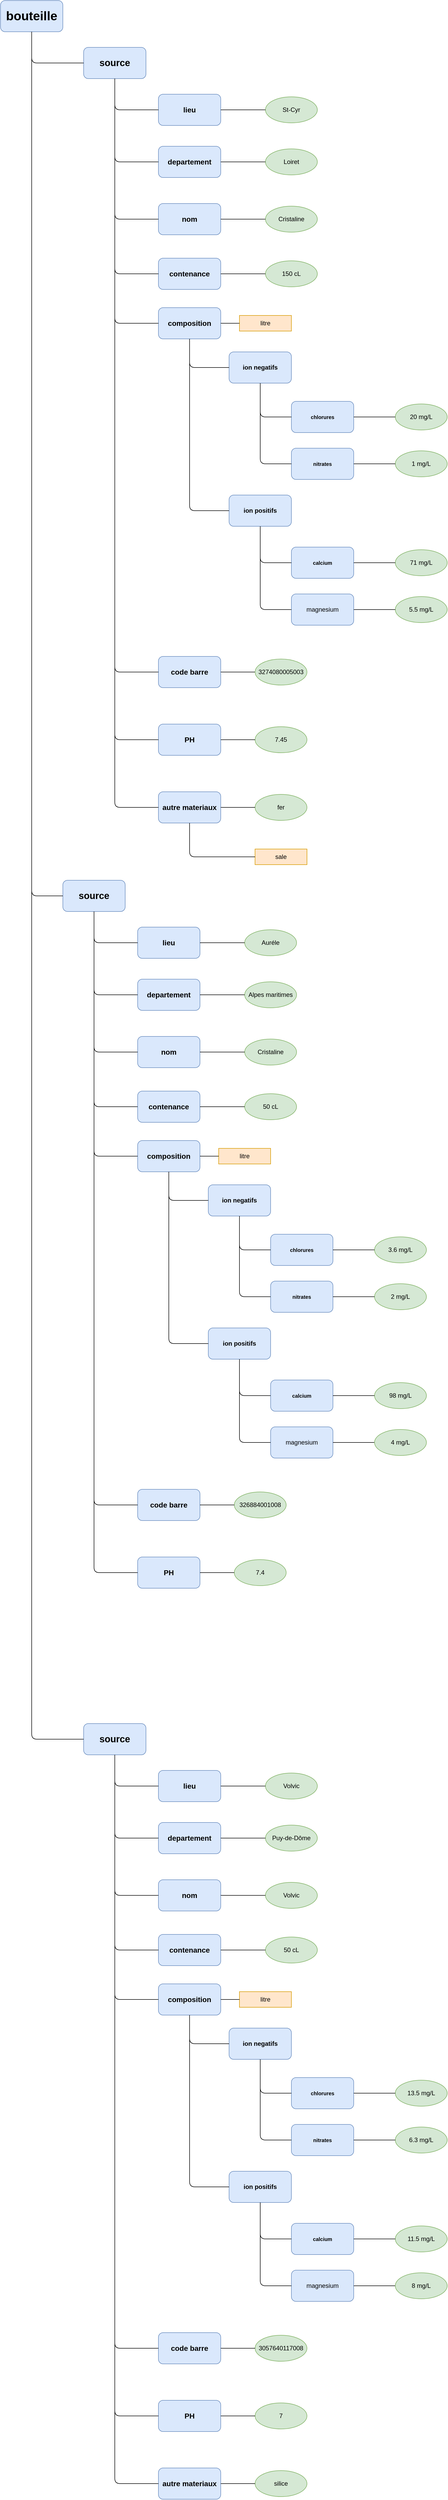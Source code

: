 <mxfile version="12.7.8" type="device"><diagram id="5AI7VjHH3IazZM_1Ytee" name="Page-1"><mxGraphModel dx="1422" dy="834" grid="1" gridSize="10" guides="1" tooltips="1" connect="1" arrows="1" fold="1" page="1" pageScale="1" pageWidth="827" pageHeight="1169" math="0" shadow="0"><root><mxCell id="0"/><mxCell id="1" parent="0"/><mxCell id="gaZcLml0NEs_U0tHs0-4-31" value="&lt;h1&gt;bouteille&lt;/h1&gt;" style="rounded=1;whiteSpace=wrap;html=1;fillColor=#dae8fc;strokeColor=#6c8ebf;" vertex="1" parent="1"><mxGeometry x="110" y="60" width="120" height="60" as="geometry"/></mxCell><mxCell id="gaZcLml0NEs_U0tHs0-4-33" value="&lt;h2&gt;source&lt;/h2&gt;" style="rounded=1;whiteSpace=wrap;html=1;fillColor=#dae8fc;strokeColor=#6c8ebf;" vertex="1" parent="1"><mxGeometry x="270" y="150" width="120" height="60" as="geometry"/></mxCell><mxCell id="gaZcLml0NEs_U0tHs0-4-38" value="&lt;h3&gt;composition&lt;/h3&gt;" style="rounded=1;whiteSpace=wrap;html=1;fillColor=#dae8fc;strokeColor=#6c8ebf;" vertex="1" parent="1"><mxGeometry x="414" y="650" width="120" height="60" as="geometry"/></mxCell><mxCell id="gaZcLml0NEs_U0tHs0-4-40" value="&lt;h4&gt;ion negatifs&lt;/h4&gt;" style="rounded=1;whiteSpace=wrap;html=1;fillColor=#dae8fc;strokeColor=#6c8ebf;" vertex="1" parent="1"><mxGeometry x="550" y="735" width="120" height="60" as="geometry"/></mxCell><mxCell id="gaZcLml0NEs_U0tHs0-4-42" value="&lt;h5&gt;chlorures&lt;/h5&gt;" style="rounded=1;whiteSpace=wrap;html=1;fillColor=#dae8fc;strokeColor=#6c8ebf;" vertex="1" parent="1"><mxGeometry x="670" y="830" width="120" height="60" as="geometry"/></mxCell><mxCell id="gaZcLml0NEs_U0tHs0-4-44" value="&lt;h5&gt;nitrates&lt;/h5&gt;" style="rounded=1;whiteSpace=wrap;html=1;fillColor=#dae8fc;strokeColor=#6c8ebf;" vertex="1" parent="1"><mxGeometry x="670" y="920" width="120" height="60" as="geometry"/></mxCell><mxCell id="gaZcLml0NEs_U0tHs0-4-46" value="&lt;h4&gt;ion positifs&lt;/h4&gt;" style="rounded=1;whiteSpace=wrap;html=1;fillColor=#dae8fc;strokeColor=#6c8ebf;" vertex="1" parent="1"><mxGeometry x="550" y="1010" width="120" height="60" as="geometry"/></mxCell><mxCell id="gaZcLml0NEs_U0tHs0-4-48" value="&lt;h5&gt;calcium&lt;/h5&gt;" style="rounded=1;whiteSpace=wrap;html=1;fillColor=#dae8fc;strokeColor=#6c8ebf;" vertex="1" parent="1"><mxGeometry x="670" y="1110" width="120" height="60" as="geometry"/></mxCell><mxCell id="gaZcLml0NEs_U0tHs0-4-50" value="magnesium" style="rounded=1;whiteSpace=wrap;html=1;fillColor=#dae8fc;strokeColor=#6c8ebf;" vertex="1" parent="1"><mxGeometry x="670" y="1200" width="120" height="60" as="geometry"/></mxCell><mxCell id="gaZcLml0NEs_U0tHs0-4-56" value="&lt;h3&gt;lieu&lt;/h3&gt;" style="rounded=1;whiteSpace=wrap;html=1;fillColor=#dae8fc;strokeColor=#6c8ebf;" vertex="1" parent="1"><mxGeometry x="414" y="240" width="120" height="60" as="geometry"/></mxCell><mxCell id="gaZcLml0NEs_U0tHs0-4-58" value="&lt;h3&gt;departement&lt;/h3&gt;" style="rounded=1;whiteSpace=wrap;html=1;fillColor=#dae8fc;strokeColor=#6c8ebf;" vertex="1" parent="1"><mxGeometry x="414" y="340" width="120" height="60" as="geometry"/></mxCell><mxCell id="gaZcLml0NEs_U0tHs0-4-60" value="&lt;h3&gt;nom&lt;/h3&gt;" style="rounded=1;whiteSpace=wrap;html=1;fillColor=#dae8fc;strokeColor=#6c8ebf;" vertex="1" parent="1"><mxGeometry x="414" y="450" width="120" height="60" as="geometry"/></mxCell><mxCell id="gaZcLml0NEs_U0tHs0-4-62" value="&lt;h3&gt;contenance&lt;/h3&gt;" style="rounded=1;whiteSpace=wrap;html=1;fillColor=#dae8fc;strokeColor=#6c8ebf;" vertex="1" parent="1"><mxGeometry x="414" y="555" width="120" height="60" as="geometry"/></mxCell><mxCell id="gaZcLml0NEs_U0tHs0-4-64" value="&lt;h3&gt;code barre&lt;/h3&gt;" style="rounded=1;whiteSpace=wrap;html=1;fillColor=#dae8fc;strokeColor=#6c8ebf;" vertex="1" parent="1"><mxGeometry x="414" y="1320" width="120" height="60" as="geometry"/></mxCell><mxCell id="gaZcLml0NEs_U0tHs0-4-66" value="&lt;h3&gt;PH&lt;/h3&gt;" style="rounded=1;whiteSpace=wrap;html=1;fillColor=#dae8fc;strokeColor=#6c8ebf;" vertex="1" parent="1"><mxGeometry x="414" y="1450" width="120" height="60" as="geometry"/></mxCell><mxCell id="gaZcLml0NEs_U0tHs0-4-68" value="&lt;h3&gt;autre materiaux&lt;/h3&gt;" style="rounded=1;whiteSpace=wrap;html=1;fillColor=#dae8fc;strokeColor=#6c8ebf;" vertex="1" parent="1"><mxGeometry x="414" y="1580" width="120" height="60" as="geometry"/></mxCell><mxCell id="gaZcLml0NEs_U0tHs0-4-70" value="litre" style="rounded=0;whiteSpace=wrap;html=1;fillColor=#ffe6cc;strokeColor=#d79b00;" vertex="1" parent="1"><mxGeometry x="570" y="665" width="100" height="30" as="geometry"/></mxCell><mxCell id="gaZcLml0NEs_U0tHs0-4-71" value="" style="endArrow=none;html=1;entryX=0;entryY=0.5;entryDx=0;entryDy=0;exitX=1;exitY=0.5;exitDx=0;exitDy=0;" edge="1" parent="1" source="gaZcLml0NEs_U0tHs0-4-38" target="gaZcLml0NEs_U0tHs0-4-70"><mxGeometry width="50" height="50" relative="1" as="geometry"><mxPoint x="650" y="460" as="sourcePoint"/><mxPoint x="700" y="410" as="targetPoint"/></mxGeometry></mxCell><mxCell id="gaZcLml0NEs_U0tHs0-4-72" value="St-Cyr" style="ellipse;whiteSpace=wrap;html=1;fillColor=#d5e8d4;strokeColor=#82b366;" vertex="1" parent="1"><mxGeometry x="620" y="245" width="100" height="50" as="geometry"/></mxCell><mxCell id="gaZcLml0NEs_U0tHs0-4-75" value="Loiret" style="ellipse;whiteSpace=wrap;html=1;fillColor=#d5e8d4;strokeColor=#82b366;" vertex="1" parent="1"><mxGeometry x="620" y="345" width="100" height="50" as="geometry"/></mxCell><mxCell id="gaZcLml0NEs_U0tHs0-4-76" value="Cristaline" style="ellipse;whiteSpace=wrap;html=1;fillColor=#d5e8d4;strokeColor=#82b366;" vertex="1" parent="1"><mxGeometry x="620" y="455" width="100" height="50" as="geometry"/></mxCell><mxCell id="gaZcLml0NEs_U0tHs0-4-77" value="150 cL" style="ellipse;whiteSpace=wrap;html=1;fillColor=#d5e8d4;strokeColor=#82b366;" vertex="1" parent="1"><mxGeometry x="620" y="560" width="100" height="50" as="geometry"/></mxCell><mxCell id="gaZcLml0NEs_U0tHs0-4-78" value="20 mg/L" style="ellipse;whiteSpace=wrap;html=1;fillColor=#d5e8d4;strokeColor=#82b366;" vertex="1" parent="1"><mxGeometry x="870" y="835" width="100" height="50" as="geometry"/></mxCell><mxCell id="gaZcLml0NEs_U0tHs0-4-79" value="1 mg/L" style="ellipse;whiteSpace=wrap;html=1;fillColor=#d5e8d4;strokeColor=#82b366;" vertex="1" parent="1"><mxGeometry x="870" y="925" width="100" height="50" as="geometry"/></mxCell><mxCell id="gaZcLml0NEs_U0tHs0-4-80" value="71 mg/L" style="ellipse;whiteSpace=wrap;html=1;fillColor=#d5e8d4;strokeColor=#82b366;" vertex="1" parent="1"><mxGeometry x="870" y="1115" width="100" height="50" as="geometry"/></mxCell><mxCell id="gaZcLml0NEs_U0tHs0-4-81" value="5.5 mg/L" style="ellipse;whiteSpace=wrap;html=1;fillColor=#d5e8d4;strokeColor=#82b366;" vertex="1" parent="1"><mxGeometry x="870" y="1205" width="100" height="50" as="geometry"/></mxCell><mxCell id="gaZcLml0NEs_U0tHs0-4-83" value="7.45" style="ellipse;whiteSpace=wrap;html=1;fillColor=#d5e8d4;strokeColor=#82b366;" vertex="1" parent="1"><mxGeometry x="600" y="1455" width="100" height="50" as="geometry"/></mxCell><mxCell id="gaZcLml0NEs_U0tHs0-4-84" value="fer" style="ellipse;whiteSpace=wrap;html=1;fillColor=#d5e8d4;strokeColor=#82b366;" vertex="1" parent="1"><mxGeometry x="600" y="1585" width="100" height="50" as="geometry"/></mxCell><mxCell id="gaZcLml0NEs_U0tHs0-4-86" value="" style="endArrow=none;html=1;entryX=0.5;entryY=1;entryDx=0;entryDy=0;exitX=0;exitY=0.5;exitDx=0;exitDy=0;" edge="1" parent="1" source="gaZcLml0NEs_U0tHs0-4-33" target="gaZcLml0NEs_U0tHs0-4-31"><mxGeometry width="50" height="50" relative="1" as="geometry"><mxPoint x="650" y="460" as="sourcePoint"/><mxPoint x="700" y="410" as="targetPoint"/><Array as="points"><mxPoint x="170" y="180"/></Array></mxGeometry></mxCell><mxCell id="gaZcLml0NEs_U0tHs0-4-87" value="" style="endArrow=none;html=1;entryX=0.5;entryY=1;entryDx=0;entryDy=0;exitX=0;exitY=0.5;exitDx=0;exitDy=0;" edge="1" parent="1" source="gaZcLml0NEs_U0tHs0-4-56" target="gaZcLml0NEs_U0tHs0-4-33"><mxGeometry width="50" height="50" relative="1" as="geometry"><mxPoint x="650" y="460" as="sourcePoint"/><mxPoint x="700" y="410" as="targetPoint"/><Array as="points"><mxPoint x="330" y="270"/></Array></mxGeometry></mxCell><mxCell id="gaZcLml0NEs_U0tHs0-4-88" value="" style="endArrow=none;html=1;entryX=0.5;entryY=1;entryDx=0;entryDy=0;exitX=0;exitY=0.5;exitDx=0;exitDy=0;" edge="1" parent="1" source="gaZcLml0NEs_U0tHs0-4-58" target="gaZcLml0NEs_U0tHs0-4-33"><mxGeometry width="50" height="50" relative="1" as="geometry"><mxPoint x="650" y="460" as="sourcePoint"/><mxPoint x="700" y="410" as="targetPoint"/><Array as="points"><mxPoint x="330" y="370"/></Array></mxGeometry></mxCell><mxCell id="gaZcLml0NEs_U0tHs0-4-89" value="" style="endArrow=none;html=1;entryX=0.5;entryY=1;entryDx=0;entryDy=0;exitX=0;exitY=0.5;exitDx=0;exitDy=0;" edge="1" parent="1" source="gaZcLml0NEs_U0tHs0-4-60" target="gaZcLml0NEs_U0tHs0-4-33"><mxGeometry width="50" height="50" relative="1" as="geometry"><mxPoint x="650" y="460" as="sourcePoint"/><mxPoint x="700" y="410" as="targetPoint"/><Array as="points"><mxPoint x="330" y="480"/></Array></mxGeometry></mxCell><mxCell id="gaZcLml0NEs_U0tHs0-4-90" value="" style="endArrow=none;html=1;entryX=0.5;entryY=1;entryDx=0;entryDy=0;exitX=0;exitY=0.5;exitDx=0;exitDy=0;" edge="1" parent="1" source="gaZcLml0NEs_U0tHs0-4-62" target="gaZcLml0NEs_U0tHs0-4-33"><mxGeometry width="50" height="50" relative="1" as="geometry"><mxPoint x="650" y="660" as="sourcePoint"/><mxPoint x="700" y="610" as="targetPoint"/><Array as="points"><mxPoint x="330" y="585"/></Array></mxGeometry></mxCell><mxCell id="gaZcLml0NEs_U0tHs0-4-91" value="" style="endArrow=none;html=1;entryX=0.5;entryY=1;entryDx=0;entryDy=0;exitX=0;exitY=0.5;exitDx=0;exitDy=0;" edge="1" parent="1" source="gaZcLml0NEs_U0tHs0-4-38" target="gaZcLml0NEs_U0tHs0-4-33"><mxGeometry width="50" height="50" relative="1" as="geometry"><mxPoint x="650" y="660" as="sourcePoint"/><mxPoint x="700" y="610" as="targetPoint"/><Array as="points"><mxPoint x="330" y="680"/></Array></mxGeometry></mxCell><mxCell id="gaZcLml0NEs_U0tHs0-4-92" value="" style="endArrow=none;html=1;entryX=0.5;entryY=1;entryDx=0;entryDy=0;exitX=0;exitY=0.5;exitDx=0;exitDy=0;" edge="1" parent="1" source="gaZcLml0NEs_U0tHs0-4-40" target="gaZcLml0NEs_U0tHs0-4-38"><mxGeometry width="50" height="50" relative="1" as="geometry"><mxPoint x="650" y="660" as="sourcePoint"/><mxPoint x="700" y="610" as="targetPoint"/><Array as="points"><mxPoint x="474" y="765"/></Array></mxGeometry></mxCell><mxCell id="gaZcLml0NEs_U0tHs0-4-93" value="" style="endArrow=none;html=1;entryX=0.5;entryY=1;entryDx=0;entryDy=0;exitX=0;exitY=0.5;exitDx=0;exitDy=0;" edge="1" parent="1" source="gaZcLml0NEs_U0tHs0-4-42" target="gaZcLml0NEs_U0tHs0-4-40"><mxGeometry width="50" height="50" relative="1" as="geometry"><mxPoint x="650" y="860" as="sourcePoint"/><mxPoint x="700" y="810" as="targetPoint"/><Array as="points"><mxPoint x="610" y="860"/></Array></mxGeometry></mxCell><mxCell id="gaZcLml0NEs_U0tHs0-4-94" value="" style="endArrow=none;html=1;entryX=0.5;entryY=1;entryDx=0;entryDy=0;exitX=0;exitY=0.5;exitDx=0;exitDy=0;" edge="1" parent="1" source="gaZcLml0NEs_U0tHs0-4-44" target="gaZcLml0NEs_U0tHs0-4-40"><mxGeometry width="50" height="50" relative="1" as="geometry"><mxPoint x="650" y="860" as="sourcePoint"/><mxPoint x="700" y="810" as="targetPoint"/><Array as="points"><mxPoint x="610" y="950"/></Array></mxGeometry></mxCell><mxCell id="gaZcLml0NEs_U0tHs0-4-95" value="" style="endArrow=none;html=1;entryX=0.5;entryY=1;entryDx=0;entryDy=0;exitX=0;exitY=0.5;exitDx=0;exitDy=0;" edge="1" parent="1" source="gaZcLml0NEs_U0tHs0-4-46" target="gaZcLml0NEs_U0tHs0-4-38"><mxGeometry width="50" height="50" relative="1" as="geometry"><mxPoint x="650" y="860" as="sourcePoint"/><mxPoint x="700" y="810" as="targetPoint"/><Array as="points"><mxPoint x="474" y="1040"/></Array></mxGeometry></mxCell><mxCell id="gaZcLml0NEs_U0tHs0-4-96" value="" style="endArrow=none;html=1;entryX=0.5;entryY=1;entryDx=0;entryDy=0;exitX=0;exitY=0.5;exitDx=0;exitDy=0;" edge="1" parent="1" source="gaZcLml0NEs_U0tHs0-4-48" target="gaZcLml0NEs_U0tHs0-4-46"><mxGeometry width="50" height="50" relative="1" as="geometry"><mxPoint x="650" y="1060" as="sourcePoint"/><mxPoint x="700" y="1010" as="targetPoint"/><Array as="points"><mxPoint x="610" y="1140"/></Array></mxGeometry></mxCell><mxCell id="gaZcLml0NEs_U0tHs0-4-97" value="" style="endArrow=none;html=1;entryX=0;entryY=0.5;entryDx=0;entryDy=0;exitX=0.5;exitY=1;exitDx=0;exitDy=0;" edge="1" parent="1" source="gaZcLml0NEs_U0tHs0-4-46" target="gaZcLml0NEs_U0tHs0-4-50"><mxGeometry width="50" height="50" relative="1" as="geometry"><mxPoint x="650" y="1060" as="sourcePoint"/><mxPoint x="700" y="1010" as="targetPoint"/><Array as="points"><mxPoint x="610" y="1230"/></Array></mxGeometry></mxCell><mxCell id="gaZcLml0NEs_U0tHs0-4-98" value="" style="endArrow=none;html=1;exitX=0;exitY=0.5;exitDx=0;exitDy=0;entryX=0.5;entryY=1;entryDx=0;entryDy=0;" edge="1" parent="1" source="gaZcLml0NEs_U0tHs0-4-64" target="gaZcLml0NEs_U0tHs0-4-33"><mxGeometry width="50" height="50" relative="1" as="geometry"><mxPoint x="650" y="1160" as="sourcePoint"/><mxPoint x="700" y="1110" as="targetPoint"/><Array as="points"><mxPoint x="330" y="1350"/></Array></mxGeometry></mxCell><mxCell id="gaZcLml0NEs_U0tHs0-4-99" value="" style="endArrow=none;html=1;entryX=0;entryY=0.5;entryDx=0;entryDy=0;exitX=0.5;exitY=1;exitDx=0;exitDy=0;" edge="1" parent="1" source="gaZcLml0NEs_U0tHs0-4-33" target="gaZcLml0NEs_U0tHs0-4-66"><mxGeometry width="50" height="50" relative="1" as="geometry"><mxPoint x="650" y="1260" as="sourcePoint"/><mxPoint x="700" y="1210" as="targetPoint"/><Array as="points"><mxPoint x="330" y="1480"/></Array></mxGeometry></mxCell><mxCell id="gaZcLml0NEs_U0tHs0-4-100" value="" style="endArrow=none;html=1;exitX=0;exitY=0.5;exitDx=0;exitDy=0;entryX=0.5;entryY=1;entryDx=0;entryDy=0;" edge="1" parent="1" source="gaZcLml0NEs_U0tHs0-4-68" target="gaZcLml0NEs_U0tHs0-4-33"><mxGeometry width="50" height="50" relative="1" as="geometry"><mxPoint x="650" y="1560" as="sourcePoint"/><mxPoint x="700" y="1510" as="targetPoint"/><Array as="points"><mxPoint x="330" y="1610"/></Array></mxGeometry></mxCell><mxCell id="gaZcLml0NEs_U0tHs0-4-101" value="" style="endArrow=none;html=1;exitX=1;exitY=0.5;exitDx=0;exitDy=0;" edge="1" parent="1" source="gaZcLml0NEs_U0tHs0-4-68" target="gaZcLml0NEs_U0tHs0-4-84"><mxGeometry width="50" height="50" relative="1" as="geometry"><mxPoint x="650" y="1360" as="sourcePoint"/><mxPoint x="700" y="1310" as="targetPoint"/></mxGeometry></mxCell><mxCell id="gaZcLml0NEs_U0tHs0-4-102" value="" style="endArrow=none;html=1;exitX=1;exitY=0.5;exitDx=0;exitDy=0;" edge="1" parent="1" source="gaZcLml0NEs_U0tHs0-4-66" target="gaZcLml0NEs_U0tHs0-4-83"><mxGeometry width="50" height="50" relative="1" as="geometry"><mxPoint x="650" y="1360" as="sourcePoint"/><mxPoint x="700" y="1310" as="targetPoint"/></mxGeometry></mxCell><mxCell id="gaZcLml0NEs_U0tHs0-4-103" value="" style="endArrow=none;html=1;exitX=1;exitY=0.5;exitDx=0;exitDy=0;" edge="1" parent="1" source="gaZcLml0NEs_U0tHs0-4-64"><mxGeometry width="50" height="50" relative="1" as="geometry"><mxPoint x="650" y="1360" as="sourcePoint"/><mxPoint x="600" y="1350" as="targetPoint"/></mxGeometry></mxCell><mxCell id="gaZcLml0NEs_U0tHs0-4-104" value="" style="endArrow=none;html=1;exitX=1;exitY=0.5;exitDx=0;exitDy=0;entryX=0;entryY=0.5;entryDx=0;entryDy=0;" edge="1" parent="1" source="gaZcLml0NEs_U0tHs0-4-50" target="gaZcLml0NEs_U0tHs0-4-81"><mxGeometry width="50" height="50" relative="1" as="geometry"><mxPoint x="650" y="1060" as="sourcePoint"/><mxPoint x="700" y="1010" as="targetPoint"/></mxGeometry></mxCell><mxCell id="gaZcLml0NEs_U0tHs0-4-105" value="" style="endArrow=none;html=1;exitX=1;exitY=0.5;exitDx=0;exitDy=0;entryX=0;entryY=0.5;entryDx=0;entryDy=0;" edge="1" parent="1" source="gaZcLml0NEs_U0tHs0-4-48" target="gaZcLml0NEs_U0tHs0-4-80"><mxGeometry width="50" height="50" relative="1" as="geometry"><mxPoint x="650" y="1060" as="sourcePoint"/><mxPoint x="700" y="1010" as="targetPoint"/></mxGeometry></mxCell><mxCell id="gaZcLml0NEs_U0tHs0-4-106" value="" style="endArrow=none;html=1;entryX=0;entryY=0.5;entryDx=0;entryDy=0;exitX=1;exitY=0.5;exitDx=0;exitDy=0;" edge="1" parent="1" source="gaZcLml0NEs_U0tHs0-4-44" target="gaZcLml0NEs_U0tHs0-4-79"><mxGeometry width="50" height="50" relative="1" as="geometry"><mxPoint x="650" y="1060" as="sourcePoint"/><mxPoint x="700" y="1010" as="targetPoint"/></mxGeometry></mxCell><mxCell id="gaZcLml0NEs_U0tHs0-4-107" value="" style="endArrow=none;html=1;entryX=0;entryY=0.5;entryDx=0;entryDy=0;exitX=1;exitY=0.5;exitDx=0;exitDy=0;" edge="1" parent="1" source="gaZcLml0NEs_U0tHs0-4-42" target="gaZcLml0NEs_U0tHs0-4-78"><mxGeometry width="50" height="50" relative="1" as="geometry"><mxPoint x="800" y="820" as="sourcePoint"/><mxPoint x="700" y="810" as="targetPoint"/></mxGeometry></mxCell><mxCell id="gaZcLml0NEs_U0tHs0-4-108" value="" style="endArrow=none;html=1;exitX=1;exitY=0.5;exitDx=0;exitDy=0;" edge="1" parent="1" source="gaZcLml0NEs_U0tHs0-4-62" target="gaZcLml0NEs_U0tHs0-4-77"><mxGeometry width="50" height="50" relative="1" as="geometry"><mxPoint x="650" y="560" as="sourcePoint"/><mxPoint x="700" y="510" as="targetPoint"/></mxGeometry></mxCell><mxCell id="gaZcLml0NEs_U0tHs0-4-109" value="" style="endArrow=none;html=1;exitX=1;exitY=0.5;exitDx=0;exitDy=0;entryX=0;entryY=0.5;entryDx=0;entryDy=0;" edge="1" parent="1" source="gaZcLml0NEs_U0tHs0-4-60" target="gaZcLml0NEs_U0tHs0-4-76"><mxGeometry width="50" height="50" relative="1" as="geometry"><mxPoint x="650" y="560" as="sourcePoint"/><mxPoint x="700" y="510" as="targetPoint"/></mxGeometry></mxCell><mxCell id="gaZcLml0NEs_U0tHs0-4-110" value="" style="endArrow=none;html=1;exitX=1;exitY=0.5;exitDx=0;exitDy=0;entryX=0;entryY=0.5;entryDx=0;entryDy=0;" edge="1" parent="1" source="gaZcLml0NEs_U0tHs0-4-58" target="gaZcLml0NEs_U0tHs0-4-75"><mxGeometry width="50" height="50" relative="1" as="geometry"><mxPoint x="650" y="560" as="sourcePoint"/><mxPoint x="700" y="510" as="targetPoint"/></mxGeometry></mxCell><mxCell id="gaZcLml0NEs_U0tHs0-4-111" value="" style="endArrow=none;html=1;exitX=1;exitY=0.5;exitDx=0;exitDy=0;entryX=0;entryY=0.5;entryDx=0;entryDy=0;" edge="1" parent="1" source="gaZcLml0NEs_U0tHs0-4-56" target="gaZcLml0NEs_U0tHs0-4-72"><mxGeometry width="50" height="50" relative="1" as="geometry"><mxPoint x="650" y="560" as="sourcePoint"/><mxPoint x="700" y="510" as="targetPoint"/></mxGeometry></mxCell><mxCell id="gaZcLml0NEs_U0tHs0-4-112" value="&lt;h2&gt;source&lt;/h2&gt;" style="rounded=1;whiteSpace=wrap;html=1;fillColor=#dae8fc;strokeColor=#6c8ebf;" vertex="1" parent="1"><mxGeometry x="230" y="1750" width="120" height="60" as="geometry"/></mxCell><mxCell id="gaZcLml0NEs_U0tHs0-4-113" value="&lt;h3&gt;composition&lt;/h3&gt;" style="rounded=1;whiteSpace=wrap;html=1;fillColor=#dae8fc;strokeColor=#6c8ebf;" vertex="1" parent="1"><mxGeometry x="374" y="2250" width="120" height="60" as="geometry"/></mxCell><mxCell id="gaZcLml0NEs_U0tHs0-4-114" value="&lt;h4&gt;ion negatifs&lt;/h4&gt;" style="rounded=1;whiteSpace=wrap;html=1;fillColor=#dae8fc;strokeColor=#6c8ebf;" vertex="1" parent="1"><mxGeometry x="510" y="2335" width="120" height="60" as="geometry"/></mxCell><mxCell id="gaZcLml0NEs_U0tHs0-4-115" value="&lt;h5&gt;chlorures&lt;/h5&gt;" style="rounded=1;whiteSpace=wrap;html=1;fillColor=#dae8fc;strokeColor=#6c8ebf;" vertex="1" parent="1"><mxGeometry x="630" y="2430" width="120" height="60" as="geometry"/></mxCell><mxCell id="gaZcLml0NEs_U0tHs0-4-116" value="&lt;h5&gt;nitrates&lt;/h5&gt;" style="rounded=1;whiteSpace=wrap;html=1;fillColor=#dae8fc;strokeColor=#6c8ebf;" vertex="1" parent="1"><mxGeometry x="630" y="2520" width="120" height="60" as="geometry"/></mxCell><mxCell id="gaZcLml0NEs_U0tHs0-4-117" value="&lt;h4&gt;ion positifs&lt;/h4&gt;" style="rounded=1;whiteSpace=wrap;html=1;fillColor=#dae8fc;strokeColor=#6c8ebf;" vertex="1" parent="1"><mxGeometry x="510" y="2610" width="120" height="60" as="geometry"/></mxCell><mxCell id="gaZcLml0NEs_U0tHs0-4-118" value="&lt;h5&gt;calcium&lt;/h5&gt;" style="rounded=1;whiteSpace=wrap;html=1;fillColor=#dae8fc;strokeColor=#6c8ebf;" vertex="1" parent="1"><mxGeometry x="630" y="2710" width="120" height="60" as="geometry"/></mxCell><mxCell id="gaZcLml0NEs_U0tHs0-4-119" value="magnesium" style="rounded=1;whiteSpace=wrap;html=1;fillColor=#dae8fc;strokeColor=#6c8ebf;" vertex="1" parent="1"><mxGeometry x="630" y="2800" width="120" height="60" as="geometry"/></mxCell><mxCell id="gaZcLml0NEs_U0tHs0-4-120" value="&lt;h3&gt;lieu&lt;/h3&gt;" style="rounded=1;whiteSpace=wrap;html=1;fillColor=#dae8fc;strokeColor=#6c8ebf;" vertex="1" parent="1"><mxGeometry x="374" y="1840" width="120" height="60" as="geometry"/></mxCell><mxCell id="gaZcLml0NEs_U0tHs0-4-121" value="&lt;h3&gt;departement&lt;/h3&gt;" style="rounded=1;whiteSpace=wrap;html=1;fillColor=#dae8fc;strokeColor=#6c8ebf;" vertex="1" parent="1"><mxGeometry x="374" y="1940" width="120" height="60" as="geometry"/></mxCell><mxCell id="gaZcLml0NEs_U0tHs0-4-122" value="&lt;h3&gt;nom&lt;/h3&gt;" style="rounded=1;whiteSpace=wrap;html=1;fillColor=#dae8fc;strokeColor=#6c8ebf;" vertex="1" parent="1"><mxGeometry x="374" y="2050" width="120" height="60" as="geometry"/></mxCell><mxCell id="gaZcLml0NEs_U0tHs0-4-123" value="&lt;h3&gt;contenance&lt;/h3&gt;" style="rounded=1;whiteSpace=wrap;html=1;fillColor=#dae8fc;strokeColor=#6c8ebf;" vertex="1" parent="1"><mxGeometry x="374" y="2155" width="120" height="60" as="geometry"/></mxCell><mxCell id="gaZcLml0NEs_U0tHs0-4-124" value="&lt;h3&gt;code barre&lt;/h3&gt;" style="rounded=1;whiteSpace=wrap;html=1;fillColor=#dae8fc;strokeColor=#6c8ebf;" vertex="1" parent="1"><mxGeometry x="374" y="2920" width="120" height="60" as="geometry"/></mxCell><mxCell id="gaZcLml0NEs_U0tHs0-4-125" value="&lt;h3&gt;PH&lt;/h3&gt;" style="rounded=1;whiteSpace=wrap;html=1;fillColor=#dae8fc;strokeColor=#6c8ebf;" vertex="1" parent="1"><mxGeometry x="374" y="3050" width="120" height="60" as="geometry"/></mxCell><mxCell id="gaZcLml0NEs_U0tHs0-4-127" value="litre" style="rounded=0;whiteSpace=wrap;html=1;fillColor=#ffe6cc;strokeColor=#d79b00;" vertex="1" parent="1"><mxGeometry x="530" y="2265" width="100" height="30" as="geometry"/></mxCell><mxCell id="gaZcLml0NEs_U0tHs0-4-128" value="" style="endArrow=none;html=1;entryX=0;entryY=0.5;entryDx=0;entryDy=0;exitX=1;exitY=0.5;exitDx=0;exitDy=0;" edge="1" parent="1" source="gaZcLml0NEs_U0tHs0-4-113" target="gaZcLml0NEs_U0tHs0-4-127"><mxGeometry width="50" height="50" relative="1" as="geometry"><mxPoint x="610" y="2060" as="sourcePoint"/><mxPoint x="660" y="2010" as="targetPoint"/></mxGeometry></mxCell><mxCell id="gaZcLml0NEs_U0tHs0-4-129" value="Auréle" style="ellipse;whiteSpace=wrap;html=1;fillColor=#d5e8d4;strokeColor=#82b366;" vertex="1" parent="1"><mxGeometry x="580" y="1845" width="100" height="50" as="geometry"/></mxCell><mxCell id="gaZcLml0NEs_U0tHs0-4-130" value="Alpes maritimes" style="ellipse;whiteSpace=wrap;html=1;fillColor=#d5e8d4;strokeColor=#82b366;" vertex="1" parent="1"><mxGeometry x="580" y="1945" width="100" height="50" as="geometry"/></mxCell><mxCell id="gaZcLml0NEs_U0tHs0-4-131" value="Cristaline" style="ellipse;whiteSpace=wrap;html=1;fillColor=#d5e8d4;strokeColor=#82b366;" vertex="1" parent="1"><mxGeometry x="580" y="2055" width="100" height="50" as="geometry"/></mxCell><mxCell id="gaZcLml0NEs_U0tHs0-4-132" value="50 cL" style="ellipse;whiteSpace=wrap;html=1;fillColor=#d5e8d4;strokeColor=#82b366;" vertex="1" parent="1"><mxGeometry x="580" y="2160" width="100" height="50" as="geometry"/></mxCell><mxCell id="gaZcLml0NEs_U0tHs0-4-133" value="3.6 mg/L" style="ellipse;whiteSpace=wrap;html=1;fillColor=#d5e8d4;strokeColor=#82b366;" vertex="1" parent="1"><mxGeometry x="830" y="2435" width="100" height="50" as="geometry"/></mxCell><mxCell id="gaZcLml0NEs_U0tHs0-4-134" value="2 mg/L" style="ellipse;whiteSpace=wrap;html=1;fillColor=#d5e8d4;strokeColor=#82b366;" vertex="1" parent="1"><mxGeometry x="830" y="2525" width="100" height="50" as="geometry"/></mxCell><mxCell id="gaZcLml0NEs_U0tHs0-4-135" value="98 mg/L" style="ellipse;whiteSpace=wrap;html=1;fillColor=#d5e8d4;strokeColor=#82b366;" vertex="1" parent="1"><mxGeometry x="830" y="2715" width="100" height="50" as="geometry"/></mxCell><mxCell id="gaZcLml0NEs_U0tHs0-4-137" value="326884001008" style="ellipse;whiteSpace=wrap;html=1;fillColor=#d5e8d4;strokeColor=#82b366;" vertex="1" parent="1"><mxGeometry x="560" y="2925" width="100" height="50" as="geometry"/></mxCell><mxCell id="gaZcLml0NEs_U0tHs0-4-138" value="7.4" style="ellipse;whiteSpace=wrap;html=1;fillColor=#d5e8d4;strokeColor=#82b366;" vertex="1" parent="1"><mxGeometry x="560" y="3055" width="100" height="50" as="geometry"/></mxCell><mxCell id="gaZcLml0NEs_U0tHs0-4-140" value="" style="endArrow=none;html=1;entryX=0.5;entryY=1;entryDx=0;entryDy=0;exitX=0;exitY=0.5;exitDx=0;exitDy=0;" edge="1" parent="1" source="gaZcLml0NEs_U0tHs0-4-120" target="gaZcLml0NEs_U0tHs0-4-112"><mxGeometry width="50" height="50" relative="1" as="geometry"><mxPoint x="610" y="2060" as="sourcePoint"/><mxPoint x="660" y="2010" as="targetPoint"/><Array as="points"><mxPoint x="290" y="1870"/></Array></mxGeometry></mxCell><mxCell id="gaZcLml0NEs_U0tHs0-4-141" value="" style="endArrow=none;html=1;entryX=0.5;entryY=1;entryDx=0;entryDy=0;exitX=0;exitY=0.5;exitDx=0;exitDy=0;" edge="1" parent="1" source="gaZcLml0NEs_U0tHs0-4-121" target="gaZcLml0NEs_U0tHs0-4-112"><mxGeometry width="50" height="50" relative="1" as="geometry"><mxPoint x="610" y="2060" as="sourcePoint"/><mxPoint x="660" y="2010" as="targetPoint"/><Array as="points"><mxPoint x="290" y="1970"/></Array></mxGeometry></mxCell><mxCell id="gaZcLml0NEs_U0tHs0-4-142" value="" style="endArrow=none;html=1;entryX=0.5;entryY=1;entryDx=0;entryDy=0;exitX=0;exitY=0.5;exitDx=0;exitDy=0;" edge="1" parent="1" source="gaZcLml0NEs_U0tHs0-4-122" target="gaZcLml0NEs_U0tHs0-4-112"><mxGeometry width="50" height="50" relative="1" as="geometry"><mxPoint x="610" y="2060" as="sourcePoint"/><mxPoint x="660" y="2010" as="targetPoint"/><Array as="points"><mxPoint x="290" y="2080"/></Array></mxGeometry></mxCell><mxCell id="gaZcLml0NEs_U0tHs0-4-143" value="" style="endArrow=none;html=1;entryX=0.5;entryY=1;entryDx=0;entryDy=0;exitX=0;exitY=0.5;exitDx=0;exitDy=0;" edge="1" parent="1" source="gaZcLml0NEs_U0tHs0-4-123" target="gaZcLml0NEs_U0tHs0-4-112"><mxGeometry width="50" height="50" relative="1" as="geometry"><mxPoint x="610" y="2260" as="sourcePoint"/><mxPoint x="660" y="2210" as="targetPoint"/><Array as="points"><mxPoint x="290" y="2185"/></Array></mxGeometry></mxCell><mxCell id="gaZcLml0NEs_U0tHs0-4-144" value="" style="endArrow=none;html=1;entryX=0.5;entryY=1;entryDx=0;entryDy=0;exitX=0;exitY=0.5;exitDx=0;exitDy=0;" edge="1" parent="1" source="gaZcLml0NEs_U0tHs0-4-113" target="gaZcLml0NEs_U0tHs0-4-112"><mxGeometry width="50" height="50" relative="1" as="geometry"><mxPoint x="610" y="2260" as="sourcePoint"/><mxPoint x="660" y="2210" as="targetPoint"/><Array as="points"><mxPoint x="290" y="2280"/></Array></mxGeometry></mxCell><mxCell id="gaZcLml0NEs_U0tHs0-4-145" value="" style="endArrow=none;html=1;entryX=0.5;entryY=1;entryDx=0;entryDy=0;exitX=0;exitY=0.5;exitDx=0;exitDy=0;" edge="1" parent="1" source="gaZcLml0NEs_U0tHs0-4-114" target="gaZcLml0NEs_U0tHs0-4-113"><mxGeometry width="50" height="50" relative="1" as="geometry"><mxPoint x="610" y="2260" as="sourcePoint"/><mxPoint x="660" y="2210" as="targetPoint"/><Array as="points"><mxPoint x="434" y="2365"/></Array></mxGeometry></mxCell><mxCell id="gaZcLml0NEs_U0tHs0-4-146" value="" style="endArrow=none;html=1;entryX=0.5;entryY=1;entryDx=0;entryDy=0;exitX=0;exitY=0.5;exitDx=0;exitDy=0;" edge="1" parent="1" source="gaZcLml0NEs_U0tHs0-4-115" target="gaZcLml0NEs_U0tHs0-4-114"><mxGeometry width="50" height="50" relative="1" as="geometry"><mxPoint x="610" y="2460" as="sourcePoint"/><mxPoint x="660" y="2410" as="targetPoint"/><Array as="points"><mxPoint x="570" y="2460"/></Array></mxGeometry></mxCell><mxCell id="gaZcLml0NEs_U0tHs0-4-147" value="" style="endArrow=none;html=1;entryX=0.5;entryY=1;entryDx=0;entryDy=0;exitX=0;exitY=0.5;exitDx=0;exitDy=0;" edge="1" parent="1" source="gaZcLml0NEs_U0tHs0-4-116" target="gaZcLml0NEs_U0tHs0-4-114"><mxGeometry width="50" height="50" relative="1" as="geometry"><mxPoint x="610" y="2460" as="sourcePoint"/><mxPoint x="660" y="2410" as="targetPoint"/><Array as="points"><mxPoint x="570" y="2550"/></Array></mxGeometry></mxCell><mxCell id="gaZcLml0NEs_U0tHs0-4-148" value="" style="endArrow=none;html=1;entryX=0.5;entryY=1;entryDx=0;entryDy=0;exitX=0;exitY=0.5;exitDx=0;exitDy=0;" edge="1" parent="1" source="gaZcLml0NEs_U0tHs0-4-117" target="gaZcLml0NEs_U0tHs0-4-113"><mxGeometry width="50" height="50" relative="1" as="geometry"><mxPoint x="610" y="2460" as="sourcePoint"/><mxPoint x="660" y="2410" as="targetPoint"/><Array as="points"><mxPoint x="434" y="2640"/></Array></mxGeometry></mxCell><mxCell id="gaZcLml0NEs_U0tHs0-4-149" value="" style="endArrow=none;html=1;entryX=0.5;entryY=1;entryDx=0;entryDy=0;exitX=0;exitY=0.5;exitDx=0;exitDy=0;" edge="1" parent="1" source="gaZcLml0NEs_U0tHs0-4-118" target="gaZcLml0NEs_U0tHs0-4-117"><mxGeometry width="50" height="50" relative="1" as="geometry"><mxPoint x="610" y="2660" as="sourcePoint"/><mxPoint x="660" y="2610" as="targetPoint"/><Array as="points"><mxPoint x="570" y="2740"/></Array></mxGeometry></mxCell><mxCell id="gaZcLml0NEs_U0tHs0-4-150" value="" style="endArrow=none;html=1;entryX=0;entryY=0.5;entryDx=0;entryDy=0;exitX=0.5;exitY=1;exitDx=0;exitDy=0;" edge="1" parent="1" source="gaZcLml0NEs_U0tHs0-4-117" target="gaZcLml0NEs_U0tHs0-4-119"><mxGeometry width="50" height="50" relative="1" as="geometry"><mxPoint x="610" y="2660" as="sourcePoint"/><mxPoint x="660" y="2610" as="targetPoint"/><Array as="points"><mxPoint x="570" y="2830"/></Array></mxGeometry></mxCell><mxCell id="gaZcLml0NEs_U0tHs0-4-151" value="" style="endArrow=none;html=1;exitX=0;exitY=0.5;exitDx=0;exitDy=0;entryX=0.5;entryY=1;entryDx=0;entryDy=0;" edge="1" parent="1" source="gaZcLml0NEs_U0tHs0-4-124" target="gaZcLml0NEs_U0tHs0-4-112"><mxGeometry width="50" height="50" relative="1" as="geometry"><mxPoint x="610" y="2760" as="sourcePoint"/><mxPoint x="660" y="2710" as="targetPoint"/><Array as="points"><mxPoint x="290" y="2950"/></Array></mxGeometry></mxCell><mxCell id="gaZcLml0NEs_U0tHs0-4-152" value="" style="endArrow=none;html=1;entryX=0;entryY=0.5;entryDx=0;entryDy=0;exitX=0.5;exitY=1;exitDx=0;exitDy=0;" edge="1" parent="1" source="gaZcLml0NEs_U0tHs0-4-112" target="gaZcLml0NEs_U0tHs0-4-125"><mxGeometry width="50" height="50" relative="1" as="geometry"><mxPoint x="610" y="2860" as="sourcePoint"/><mxPoint x="660" y="2810" as="targetPoint"/><Array as="points"><mxPoint x="290" y="3080"/></Array></mxGeometry></mxCell><mxCell id="gaZcLml0NEs_U0tHs0-4-155" value="" style="endArrow=none;html=1;exitX=1;exitY=0.5;exitDx=0;exitDy=0;" edge="1" parent="1" source="gaZcLml0NEs_U0tHs0-4-125" target="gaZcLml0NEs_U0tHs0-4-138"><mxGeometry width="50" height="50" relative="1" as="geometry"><mxPoint x="610" y="2960" as="sourcePoint"/><mxPoint x="660" y="2910" as="targetPoint"/></mxGeometry></mxCell><mxCell id="gaZcLml0NEs_U0tHs0-4-156" value="" style="endArrow=none;html=1;exitX=1;exitY=0.5;exitDx=0;exitDy=0;" edge="1" parent="1" source="gaZcLml0NEs_U0tHs0-4-124" target="gaZcLml0NEs_U0tHs0-4-137"><mxGeometry width="50" height="50" relative="1" as="geometry"><mxPoint x="610" y="2960" as="sourcePoint"/><mxPoint x="660" y="2910" as="targetPoint"/></mxGeometry></mxCell><mxCell id="gaZcLml0NEs_U0tHs0-4-157" value="" style="endArrow=none;html=1;exitX=1;exitY=0.5;exitDx=0;exitDy=0;entryX=0;entryY=0.5;entryDx=0;entryDy=0;" edge="1" parent="1" source="gaZcLml0NEs_U0tHs0-4-119"><mxGeometry width="50" height="50" relative="1" as="geometry"><mxPoint x="610" y="2660" as="sourcePoint"/><mxPoint x="830" y="2830" as="targetPoint"/></mxGeometry></mxCell><mxCell id="gaZcLml0NEs_U0tHs0-4-158" value="" style="endArrow=none;html=1;exitX=1;exitY=0.5;exitDx=0;exitDy=0;entryX=0;entryY=0.5;entryDx=0;entryDy=0;" edge="1" parent="1" source="gaZcLml0NEs_U0tHs0-4-118" target="gaZcLml0NEs_U0tHs0-4-135"><mxGeometry width="50" height="50" relative="1" as="geometry"><mxPoint x="610" y="2660" as="sourcePoint"/><mxPoint x="660" y="2610" as="targetPoint"/></mxGeometry></mxCell><mxCell id="gaZcLml0NEs_U0tHs0-4-159" value="" style="endArrow=none;html=1;entryX=0;entryY=0.5;entryDx=0;entryDy=0;exitX=1;exitY=0.5;exitDx=0;exitDy=0;" edge="1" parent="1" source="gaZcLml0NEs_U0tHs0-4-116" target="gaZcLml0NEs_U0tHs0-4-134"><mxGeometry width="50" height="50" relative="1" as="geometry"><mxPoint x="610" y="2660" as="sourcePoint"/><mxPoint x="660" y="2610" as="targetPoint"/></mxGeometry></mxCell><mxCell id="gaZcLml0NEs_U0tHs0-4-160" value="" style="endArrow=none;html=1;entryX=0;entryY=0.5;entryDx=0;entryDy=0;exitX=1;exitY=0.5;exitDx=0;exitDy=0;" edge="1" parent="1" source="gaZcLml0NEs_U0tHs0-4-115" target="gaZcLml0NEs_U0tHs0-4-133"><mxGeometry width="50" height="50" relative="1" as="geometry"><mxPoint x="760" y="2420" as="sourcePoint"/><mxPoint x="660" y="2410" as="targetPoint"/></mxGeometry></mxCell><mxCell id="gaZcLml0NEs_U0tHs0-4-161" value="" style="endArrow=none;html=1;exitX=1;exitY=0.5;exitDx=0;exitDy=0;" edge="1" parent="1" source="gaZcLml0NEs_U0tHs0-4-123" target="gaZcLml0NEs_U0tHs0-4-132"><mxGeometry width="50" height="50" relative="1" as="geometry"><mxPoint x="610" y="2160" as="sourcePoint"/><mxPoint x="660" y="2110" as="targetPoint"/></mxGeometry></mxCell><mxCell id="gaZcLml0NEs_U0tHs0-4-162" value="" style="endArrow=none;html=1;exitX=1;exitY=0.5;exitDx=0;exitDy=0;entryX=0;entryY=0.5;entryDx=0;entryDy=0;" edge="1" parent="1" source="gaZcLml0NEs_U0tHs0-4-122" target="gaZcLml0NEs_U0tHs0-4-131"><mxGeometry width="50" height="50" relative="1" as="geometry"><mxPoint x="610" y="2160" as="sourcePoint"/><mxPoint x="660" y="2110" as="targetPoint"/></mxGeometry></mxCell><mxCell id="gaZcLml0NEs_U0tHs0-4-163" value="" style="endArrow=none;html=1;exitX=1;exitY=0.5;exitDx=0;exitDy=0;entryX=0;entryY=0.5;entryDx=0;entryDy=0;" edge="1" parent="1" source="gaZcLml0NEs_U0tHs0-4-121" target="gaZcLml0NEs_U0tHs0-4-130"><mxGeometry width="50" height="50" relative="1" as="geometry"><mxPoint x="610" y="2160" as="sourcePoint"/><mxPoint x="660" y="2110" as="targetPoint"/></mxGeometry></mxCell><mxCell id="gaZcLml0NEs_U0tHs0-4-164" value="" style="endArrow=none;html=1;exitX=1;exitY=0.5;exitDx=0;exitDy=0;entryX=0;entryY=0.5;entryDx=0;entryDy=0;" edge="1" parent="1" source="gaZcLml0NEs_U0tHs0-4-120" target="gaZcLml0NEs_U0tHs0-4-129"><mxGeometry width="50" height="50" relative="1" as="geometry"><mxPoint x="610" y="2160" as="sourcePoint"/><mxPoint x="660" y="2110" as="targetPoint"/></mxGeometry></mxCell><mxCell id="gaZcLml0NEs_U0tHs0-4-165" value="" style="endArrow=none;html=1;exitX=0;exitY=0.5;exitDx=0;exitDy=0;entryX=0.5;entryY=1;entryDx=0;entryDy=0;" edge="1" parent="1" source="gaZcLml0NEs_U0tHs0-4-112" target="gaZcLml0NEs_U0tHs0-4-31"><mxGeometry width="50" height="50" relative="1" as="geometry"><mxPoint x="650" y="1710" as="sourcePoint"/><mxPoint x="700" y="1660" as="targetPoint"/><Array as="points"><mxPoint x="170" y="1780"/></Array></mxGeometry></mxCell><mxCell id="gaZcLml0NEs_U0tHs0-4-166" value="&lt;h2&gt;source&lt;/h2&gt;" style="rounded=1;whiteSpace=wrap;html=1;fillColor=#dae8fc;strokeColor=#6c8ebf;" vertex="1" parent="1"><mxGeometry x="270" y="3370" width="120" height="60" as="geometry"/></mxCell><mxCell id="gaZcLml0NEs_U0tHs0-4-167" value="&lt;h3&gt;composition&lt;/h3&gt;" style="rounded=1;whiteSpace=wrap;html=1;fillColor=#dae8fc;strokeColor=#6c8ebf;" vertex="1" parent="1"><mxGeometry x="414" y="3870" width="120" height="60" as="geometry"/></mxCell><mxCell id="gaZcLml0NEs_U0tHs0-4-168" value="&lt;h4&gt;ion negatifs&lt;/h4&gt;" style="rounded=1;whiteSpace=wrap;html=1;fillColor=#dae8fc;strokeColor=#6c8ebf;" vertex="1" parent="1"><mxGeometry x="550" y="3955" width="120" height="60" as="geometry"/></mxCell><mxCell id="gaZcLml0NEs_U0tHs0-4-169" value="&lt;h5&gt;chlorures&lt;/h5&gt;" style="rounded=1;whiteSpace=wrap;html=1;fillColor=#dae8fc;strokeColor=#6c8ebf;" vertex="1" parent="1"><mxGeometry x="670" y="4050" width="120" height="60" as="geometry"/></mxCell><mxCell id="gaZcLml0NEs_U0tHs0-4-170" value="&lt;h5&gt;nitrates&lt;/h5&gt;" style="rounded=1;whiteSpace=wrap;html=1;fillColor=#dae8fc;strokeColor=#6c8ebf;" vertex="1" parent="1"><mxGeometry x="670" y="4140" width="120" height="60" as="geometry"/></mxCell><mxCell id="gaZcLml0NEs_U0tHs0-4-171" value="&lt;h4&gt;ion positifs&lt;/h4&gt;" style="rounded=1;whiteSpace=wrap;html=1;fillColor=#dae8fc;strokeColor=#6c8ebf;" vertex="1" parent="1"><mxGeometry x="550" y="4230" width="120" height="60" as="geometry"/></mxCell><mxCell id="gaZcLml0NEs_U0tHs0-4-172" value="&lt;h5&gt;calcium&lt;/h5&gt;" style="rounded=1;whiteSpace=wrap;html=1;fillColor=#dae8fc;strokeColor=#6c8ebf;" vertex="1" parent="1"><mxGeometry x="670" y="4330" width="120" height="60" as="geometry"/></mxCell><mxCell id="gaZcLml0NEs_U0tHs0-4-173" value="magnesium" style="rounded=1;whiteSpace=wrap;html=1;fillColor=#dae8fc;strokeColor=#6c8ebf;" vertex="1" parent="1"><mxGeometry x="670" y="4420" width="120" height="60" as="geometry"/></mxCell><mxCell id="gaZcLml0NEs_U0tHs0-4-174" value="&lt;h3&gt;lieu&lt;/h3&gt;" style="rounded=1;whiteSpace=wrap;html=1;fillColor=#dae8fc;strokeColor=#6c8ebf;" vertex="1" parent="1"><mxGeometry x="414" y="3460" width="120" height="60" as="geometry"/></mxCell><mxCell id="gaZcLml0NEs_U0tHs0-4-175" value="&lt;h3&gt;departement&lt;/h3&gt;" style="rounded=1;whiteSpace=wrap;html=1;fillColor=#dae8fc;strokeColor=#6c8ebf;" vertex="1" parent="1"><mxGeometry x="414" y="3560" width="120" height="60" as="geometry"/></mxCell><mxCell id="gaZcLml0NEs_U0tHs0-4-176" value="&lt;h3&gt;nom&lt;/h3&gt;" style="rounded=1;whiteSpace=wrap;html=1;fillColor=#dae8fc;strokeColor=#6c8ebf;" vertex="1" parent="1"><mxGeometry x="414" y="3670" width="120" height="60" as="geometry"/></mxCell><mxCell id="gaZcLml0NEs_U0tHs0-4-177" value="&lt;h3&gt;contenance&lt;/h3&gt;" style="rounded=1;whiteSpace=wrap;html=1;fillColor=#dae8fc;strokeColor=#6c8ebf;" vertex="1" parent="1"><mxGeometry x="414" y="3775" width="120" height="60" as="geometry"/></mxCell><mxCell id="gaZcLml0NEs_U0tHs0-4-178" value="&lt;h3&gt;code barre&lt;/h3&gt;" style="rounded=1;whiteSpace=wrap;html=1;fillColor=#dae8fc;strokeColor=#6c8ebf;" vertex="1" parent="1"><mxGeometry x="414" y="4540" width="120" height="60" as="geometry"/></mxCell><mxCell id="gaZcLml0NEs_U0tHs0-4-179" value="&lt;h3&gt;PH&lt;/h3&gt;" style="rounded=1;whiteSpace=wrap;html=1;fillColor=#dae8fc;strokeColor=#6c8ebf;" vertex="1" parent="1"><mxGeometry x="414" y="4670" width="120" height="60" as="geometry"/></mxCell><mxCell id="gaZcLml0NEs_U0tHs0-4-180" value="&lt;h3&gt;autre materiaux&lt;/h3&gt;" style="rounded=1;whiteSpace=wrap;html=1;fillColor=#dae8fc;strokeColor=#6c8ebf;" vertex="1" parent="1"><mxGeometry x="414" y="4800" width="120" height="60" as="geometry"/></mxCell><mxCell id="gaZcLml0NEs_U0tHs0-4-181" value="litre" style="rounded=0;whiteSpace=wrap;html=1;fillColor=#ffe6cc;strokeColor=#d79b00;" vertex="1" parent="1"><mxGeometry x="570" y="3885" width="100" height="30" as="geometry"/></mxCell><mxCell id="gaZcLml0NEs_U0tHs0-4-182" value="" style="endArrow=none;html=1;entryX=0;entryY=0.5;entryDx=0;entryDy=0;exitX=1;exitY=0.5;exitDx=0;exitDy=0;" edge="1" parent="1" source="gaZcLml0NEs_U0tHs0-4-167" target="gaZcLml0NEs_U0tHs0-4-181"><mxGeometry width="50" height="50" relative="1" as="geometry"><mxPoint x="650" y="3680" as="sourcePoint"/><mxPoint x="700" y="3630" as="targetPoint"/></mxGeometry></mxCell><mxCell id="gaZcLml0NEs_U0tHs0-4-183" value="Volvic" style="ellipse;whiteSpace=wrap;html=1;fillColor=#d5e8d4;strokeColor=#82b366;" vertex="1" parent="1"><mxGeometry x="620" y="3465" width="100" height="50" as="geometry"/></mxCell><mxCell id="gaZcLml0NEs_U0tHs0-4-184" value="Puy-de-Dôme" style="ellipse;whiteSpace=wrap;html=1;fillColor=#d5e8d4;strokeColor=#82b366;" vertex="1" parent="1"><mxGeometry x="620" y="3565" width="100" height="50" as="geometry"/></mxCell><mxCell id="gaZcLml0NEs_U0tHs0-4-185" value="Volvic" style="ellipse;whiteSpace=wrap;html=1;fillColor=#d5e8d4;strokeColor=#82b366;" vertex="1" parent="1"><mxGeometry x="620" y="3675" width="100" height="50" as="geometry"/></mxCell><mxCell id="gaZcLml0NEs_U0tHs0-4-186" value="50 cL" style="ellipse;whiteSpace=wrap;html=1;fillColor=#d5e8d4;strokeColor=#82b366;" vertex="1" parent="1"><mxGeometry x="620" y="3780" width="100" height="50" as="geometry"/></mxCell><mxCell id="gaZcLml0NEs_U0tHs0-4-187" value="13.5 mg/L" style="ellipse;whiteSpace=wrap;html=1;fillColor=#d5e8d4;strokeColor=#82b366;" vertex="1" parent="1"><mxGeometry x="870" y="4055" width="100" height="50" as="geometry"/></mxCell><mxCell id="gaZcLml0NEs_U0tHs0-4-188" value="6.3 mg/L" style="ellipse;whiteSpace=wrap;html=1;fillColor=#d5e8d4;strokeColor=#82b366;" vertex="1" parent="1"><mxGeometry x="870" y="4145" width="100" height="50" as="geometry"/></mxCell><mxCell id="gaZcLml0NEs_U0tHs0-4-189" value="11.5 mg/L" style="ellipse;whiteSpace=wrap;html=1;fillColor=#d5e8d4;strokeColor=#82b366;" vertex="1" parent="1"><mxGeometry x="870" y="4335" width="100" height="50" as="geometry"/></mxCell><mxCell id="gaZcLml0NEs_U0tHs0-4-191" value="3057640117008" style="ellipse;whiteSpace=wrap;html=1;fillColor=#d5e8d4;strokeColor=#82b366;" vertex="1" parent="1"><mxGeometry x="600" y="4545" width="100" height="50" as="geometry"/></mxCell><mxCell id="gaZcLml0NEs_U0tHs0-4-192" value="7" style="ellipse;whiteSpace=wrap;html=1;fillColor=#d5e8d4;strokeColor=#82b366;" vertex="1" parent="1"><mxGeometry x="600" y="4675" width="100" height="50" as="geometry"/></mxCell><mxCell id="gaZcLml0NEs_U0tHs0-4-193" value="silice" style="ellipse;whiteSpace=wrap;html=1;fillColor=#d5e8d4;strokeColor=#82b366;" vertex="1" parent="1"><mxGeometry x="600" y="4805" width="100" height="50" as="geometry"/></mxCell><mxCell id="gaZcLml0NEs_U0tHs0-4-194" value="" style="endArrow=none;html=1;entryX=0.5;entryY=1;entryDx=0;entryDy=0;exitX=0;exitY=0.5;exitDx=0;exitDy=0;" edge="1" parent="1" source="gaZcLml0NEs_U0tHs0-4-174" target="gaZcLml0NEs_U0tHs0-4-166"><mxGeometry width="50" height="50" relative="1" as="geometry"><mxPoint x="650" y="3680" as="sourcePoint"/><mxPoint x="700" y="3630" as="targetPoint"/><Array as="points"><mxPoint x="330" y="3490"/></Array></mxGeometry></mxCell><mxCell id="gaZcLml0NEs_U0tHs0-4-195" value="" style="endArrow=none;html=1;entryX=0.5;entryY=1;entryDx=0;entryDy=0;exitX=0;exitY=0.5;exitDx=0;exitDy=0;" edge="1" parent="1" source="gaZcLml0NEs_U0tHs0-4-175" target="gaZcLml0NEs_U0tHs0-4-166"><mxGeometry width="50" height="50" relative="1" as="geometry"><mxPoint x="650" y="3680" as="sourcePoint"/><mxPoint x="700" y="3630" as="targetPoint"/><Array as="points"><mxPoint x="330" y="3590"/></Array></mxGeometry></mxCell><mxCell id="gaZcLml0NEs_U0tHs0-4-196" value="" style="endArrow=none;html=1;entryX=0.5;entryY=1;entryDx=0;entryDy=0;exitX=0;exitY=0.5;exitDx=0;exitDy=0;" edge="1" parent="1" source="gaZcLml0NEs_U0tHs0-4-176" target="gaZcLml0NEs_U0tHs0-4-166"><mxGeometry width="50" height="50" relative="1" as="geometry"><mxPoint x="650" y="3680" as="sourcePoint"/><mxPoint x="700" y="3630" as="targetPoint"/><Array as="points"><mxPoint x="330" y="3700"/></Array></mxGeometry></mxCell><mxCell id="gaZcLml0NEs_U0tHs0-4-197" value="" style="endArrow=none;html=1;entryX=0.5;entryY=1;entryDx=0;entryDy=0;exitX=0;exitY=0.5;exitDx=0;exitDy=0;" edge="1" parent="1" source="gaZcLml0NEs_U0tHs0-4-177" target="gaZcLml0NEs_U0tHs0-4-166"><mxGeometry width="50" height="50" relative="1" as="geometry"><mxPoint x="650" y="3880" as="sourcePoint"/><mxPoint x="700" y="3830" as="targetPoint"/><Array as="points"><mxPoint x="330" y="3805"/></Array></mxGeometry></mxCell><mxCell id="gaZcLml0NEs_U0tHs0-4-198" value="" style="endArrow=none;html=1;entryX=0.5;entryY=1;entryDx=0;entryDy=0;exitX=0;exitY=0.5;exitDx=0;exitDy=0;" edge="1" parent="1" source="gaZcLml0NEs_U0tHs0-4-167" target="gaZcLml0NEs_U0tHs0-4-166"><mxGeometry width="50" height="50" relative="1" as="geometry"><mxPoint x="650" y="3880" as="sourcePoint"/><mxPoint x="700" y="3830" as="targetPoint"/><Array as="points"><mxPoint x="330" y="3900"/></Array></mxGeometry></mxCell><mxCell id="gaZcLml0NEs_U0tHs0-4-199" value="" style="endArrow=none;html=1;entryX=0.5;entryY=1;entryDx=0;entryDy=0;exitX=0;exitY=0.5;exitDx=0;exitDy=0;" edge="1" parent="1" source="gaZcLml0NEs_U0tHs0-4-168" target="gaZcLml0NEs_U0tHs0-4-167"><mxGeometry width="50" height="50" relative="1" as="geometry"><mxPoint x="650" y="3880" as="sourcePoint"/><mxPoint x="700" y="3830" as="targetPoint"/><Array as="points"><mxPoint x="474" y="3985"/></Array></mxGeometry></mxCell><mxCell id="gaZcLml0NEs_U0tHs0-4-200" value="" style="endArrow=none;html=1;entryX=0.5;entryY=1;entryDx=0;entryDy=0;exitX=0;exitY=0.5;exitDx=0;exitDy=0;" edge="1" parent="1" source="gaZcLml0NEs_U0tHs0-4-169" target="gaZcLml0NEs_U0tHs0-4-168"><mxGeometry width="50" height="50" relative="1" as="geometry"><mxPoint x="650" y="4080" as="sourcePoint"/><mxPoint x="700" y="4030" as="targetPoint"/><Array as="points"><mxPoint x="610" y="4080"/></Array></mxGeometry></mxCell><mxCell id="gaZcLml0NEs_U0tHs0-4-201" value="" style="endArrow=none;html=1;entryX=0.5;entryY=1;entryDx=0;entryDy=0;exitX=0;exitY=0.5;exitDx=0;exitDy=0;" edge="1" parent="1" source="gaZcLml0NEs_U0tHs0-4-170" target="gaZcLml0NEs_U0tHs0-4-168"><mxGeometry width="50" height="50" relative="1" as="geometry"><mxPoint x="650" y="4080" as="sourcePoint"/><mxPoint x="700" y="4030" as="targetPoint"/><Array as="points"><mxPoint x="610" y="4170"/></Array></mxGeometry></mxCell><mxCell id="gaZcLml0NEs_U0tHs0-4-202" value="" style="endArrow=none;html=1;entryX=0.5;entryY=1;entryDx=0;entryDy=0;exitX=0;exitY=0.5;exitDx=0;exitDy=0;" edge="1" parent="1" source="gaZcLml0NEs_U0tHs0-4-171" target="gaZcLml0NEs_U0tHs0-4-167"><mxGeometry width="50" height="50" relative="1" as="geometry"><mxPoint x="650" y="4080" as="sourcePoint"/><mxPoint x="700" y="4030" as="targetPoint"/><Array as="points"><mxPoint x="474" y="4260"/></Array></mxGeometry></mxCell><mxCell id="gaZcLml0NEs_U0tHs0-4-203" value="" style="endArrow=none;html=1;entryX=0.5;entryY=1;entryDx=0;entryDy=0;exitX=0;exitY=0.5;exitDx=0;exitDy=0;" edge="1" parent="1" source="gaZcLml0NEs_U0tHs0-4-172" target="gaZcLml0NEs_U0tHs0-4-171"><mxGeometry width="50" height="50" relative="1" as="geometry"><mxPoint x="650" y="4280" as="sourcePoint"/><mxPoint x="700" y="4230" as="targetPoint"/><Array as="points"><mxPoint x="610" y="4360"/></Array></mxGeometry></mxCell><mxCell id="gaZcLml0NEs_U0tHs0-4-204" value="" style="endArrow=none;html=1;entryX=0;entryY=0.5;entryDx=0;entryDy=0;exitX=0.5;exitY=1;exitDx=0;exitDy=0;" edge="1" parent="1" source="gaZcLml0NEs_U0tHs0-4-171" target="gaZcLml0NEs_U0tHs0-4-173"><mxGeometry width="50" height="50" relative="1" as="geometry"><mxPoint x="650" y="4280" as="sourcePoint"/><mxPoint x="700" y="4230" as="targetPoint"/><Array as="points"><mxPoint x="610" y="4450"/></Array></mxGeometry></mxCell><mxCell id="gaZcLml0NEs_U0tHs0-4-205" value="" style="endArrow=none;html=1;exitX=0;exitY=0.5;exitDx=0;exitDy=0;entryX=0.5;entryY=1;entryDx=0;entryDy=0;" edge="1" parent="1" source="gaZcLml0NEs_U0tHs0-4-178" target="gaZcLml0NEs_U0tHs0-4-166"><mxGeometry width="50" height="50" relative="1" as="geometry"><mxPoint x="650" y="4380" as="sourcePoint"/><mxPoint x="700" y="4330" as="targetPoint"/><Array as="points"><mxPoint x="330" y="4570"/></Array></mxGeometry></mxCell><mxCell id="gaZcLml0NEs_U0tHs0-4-206" value="" style="endArrow=none;html=1;entryX=0;entryY=0.5;entryDx=0;entryDy=0;exitX=0.5;exitY=1;exitDx=0;exitDy=0;" edge="1" parent="1" source="gaZcLml0NEs_U0tHs0-4-166" target="gaZcLml0NEs_U0tHs0-4-179"><mxGeometry width="50" height="50" relative="1" as="geometry"><mxPoint x="650" y="4480" as="sourcePoint"/><mxPoint x="700" y="4430" as="targetPoint"/><Array as="points"><mxPoint x="330" y="4700"/></Array></mxGeometry></mxCell><mxCell id="gaZcLml0NEs_U0tHs0-4-207" value="" style="endArrow=none;html=1;exitX=0;exitY=0.5;exitDx=0;exitDy=0;entryX=0.5;entryY=1;entryDx=0;entryDy=0;" edge="1" parent="1" source="gaZcLml0NEs_U0tHs0-4-180" target="gaZcLml0NEs_U0tHs0-4-166"><mxGeometry width="50" height="50" relative="1" as="geometry"><mxPoint x="650" y="4780" as="sourcePoint"/><mxPoint x="700" y="4730" as="targetPoint"/><Array as="points"><mxPoint x="330" y="4830"/></Array></mxGeometry></mxCell><mxCell id="gaZcLml0NEs_U0tHs0-4-208" value="" style="endArrow=none;html=1;exitX=1;exitY=0.5;exitDx=0;exitDy=0;" edge="1" parent="1" source="gaZcLml0NEs_U0tHs0-4-180" target="gaZcLml0NEs_U0tHs0-4-193"><mxGeometry width="50" height="50" relative="1" as="geometry"><mxPoint x="650" y="4580" as="sourcePoint"/><mxPoint x="700" y="4530" as="targetPoint"/></mxGeometry></mxCell><mxCell id="gaZcLml0NEs_U0tHs0-4-209" value="" style="endArrow=none;html=1;exitX=1;exitY=0.5;exitDx=0;exitDy=0;" edge="1" parent="1" source="gaZcLml0NEs_U0tHs0-4-179" target="gaZcLml0NEs_U0tHs0-4-192"><mxGeometry width="50" height="50" relative="1" as="geometry"><mxPoint x="650" y="4580" as="sourcePoint"/><mxPoint x="700" y="4530" as="targetPoint"/></mxGeometry></mxCell><mxCell id="gaZcLml0NEs_U0tHs0-4-210" value="" style="endArrow=none;html=1;exitX=1;exitY=0.5;exitDx=0;exitDy=0;" edge="1" parent="1" source="gaZcLml0NEs_U0tHs0-4-178" target="gaZcLml0NEs_U0tHs0-4-191"><mxGeometry width="50" height="50" relative="1" as="geometry"><mxPoint x="650" y="4580" as="sourcePoint"/><mxPoint x="700" y="4530" as="targetPoint"/></mxGeometry></mxCell><mxCell id="gaZcLml0NEs_U0tHs0-4-211" value="" style="endArrow=none;html=1;exitX=1;exitY=0.5;exitDx=0;exitDy=0;entryX=0;entryY=0.5;entryDx=0;entryDy=0;" edge="1" parent="1" source="gaZcLml0NEs_U0tHs0-4-173"><mxGeometry width="50" height="50" relative="1" as="geometry"><mxPoint x="650" y="4280" as="sourcePoint"/><mxPoint x="870" y="4450" as="targetPoint"/></mxGeometry></mxCell><mxCell id="gaZcLml0NEs_U0tHs0-4-212" value="" style="endArrow=none;html=1;exitX=1;exitY=0.5;exitDx=0;exitDy=0;entryX=0;entryY=0.5;entryDx=0;entryDy=0;" edge="1" parent="1" source="gaZcLml0NEs_U0tHs0-4-172" target="gaZcLml0NEs_U0tHs0-4-189"><mxGeometry width="50" height="50" relative="1" as="geometry"><mxPoint x="650" y="4280" as="sourcePoint"/><mxPoint x="700" y="4230" as="targetPoint"/></mxGeometry></mxCell><mxCell id="gaZcLml0NEs_U0tHs0-4-213" value="" style="endArrow=none;html=1;entryX=0;entryY=0.5;entryDx=0;entryDy=0;exitX=1;exitY=0.5;exitDx=0;exitDy=0;" edge="1" parent="1" source="gaZcLml0NEs_U0tHs0-4-170" target="gaZcLml0NEs_U0tHs0-4-188"><mxGeometry width="50" height="50" relative="1" as="geometry"><mxPoint x="650" y="4280" as="sourcePoint"/><mxPoint x="700" y="4230" as="targetPoint"/></mxGeometry></mxCell><mxCell id="gaZcLml0NEs_U0tHs0-4-214" value="" style="endArrow=none;html=1;entryX=0;entryY=0.5;entryDx=0;entryDy=0;exitX=1;exitY=0.5;exitDx=0;exitDy=0;" edge="1" parent="1" source="gaZcLml0NEs_U0tHs0-4-169" target="gaZcLml0NEs_U0tHs0-4-187"><mxGeometry width="50" height="50" relative="1" as="geometry"><mxPoint x="800" y="4040" as="sourcePoint"/><mxPoint x="700" y="4030" as="targetPoint"/></mxGeometry></mxCell><mxCell id="gaZcLml0NEs_U0tHs0-4-215" value="" style="endArrow=none;html=1;exitX=1;exitY=0.5;exitDx=0;exitDy=0;" edge="1" parent="1" source="gaZcLml0NEs_U0tHs0-4-177" target="gaZcLml0NEs_U0tHs0-4-186"><mxGeometry width="50" height="50" relative="1" as="geometry"><mxPoint x="650" y="3780" as="sourcePoint"/><mxPoint x="700" y="3730" as="targetPoint"/></mxGeometry></mxCell><mxCell id="gaZcLml0NEs_U0tHs0-4-216" value="" style="endArrow=none;html=1;exitX=1;exitY=0.5;exitDx=0;exitDy=0;entryX=0;entryY=0.5;entryDx=0;entryDy=0;" edge="1" parent="1" source="gaZcLml0NEs_U0tHs0-4-176" target="gaZcLml0NEs_U0tHs0-4-185"><mxGeometry width="50" height="50" relative="1" as="geometry"><mxPoint x="650" y="3780" as="sourcePoint"/><mxPoint x="700" y="3730" as="targetPoint"/></mxGeometry></mxCell><mxCell id="gaZcLml0NEs_U0tHs0-4-217" value="" style="endArrow=none;html=1;exitX=1;exitY=0.5;exitDx=0;exitDy=0;entryX=0;entryY=0.5;entryDx=0;entryDy=0;" edge="1" parent="1" source="gaZcLml0NEs_U0tHs0-4-175" target="gaZcLml0NEs_U0tHs0-4-184"><mxGeometry width="50" height="50" relative="1" as="geometry"><mxPoint x="650" y="3780" as="sourcePoint"/><mxPoint x="700" y="3730" as="targetPoint"/></mxGeometry></mxCell><mxCell id="gaZcLml0NEs_U0tHs0-4-218" value="" style="endArrow=none;html=1;exitX=1;exitY=0.5;exitDx=0;exitDy=0;entryX=0;entryY=0.5;entryDx=0;entryDy=0;" edge="1" parent="1" source="gaZcLml0NEs_U0tHs0-4-174" target="gaZcLml0NEs_U0tHs0-4-183"><mxGeometry width="50" height="50" relative="1" as="geometry"><mxPoint x="650" y="3780" as="sourcePoint"/><mxPoint x="700" y="3730" as="targetPoint"/></mxGeometry></mxCell><mxCell id="gaZcLml0NEs_U0tHs0-4-219" value="" style="endArrow=none;html=1;exitX=0;exitY=0.5;exitDx=0;exitDy=0;entryX=0.5;entryY=1;entryDx=0;entryDy=0;" edge="1" parent="1" source="gaZcLml0NEs_U0tHs0-4-166" target="gaZcLml0NEs_U0tHs0-4-31"><mxGeometry width="50" height="50" relative="1" as="geometry"><mxPoint x="650" y="3520" as="sourcePoint"/><mxPoint x="700" y="3470" as="targetPoint"/><Array as="points"><mxPoint x="170" y="3400"/></Array></mxGeometry></mxCell><mxCell id="gaZcLml0NEs_U0tHs0-4-220" value="3274080005003" style="ellipse;whiteSpace=wrap;html=1;fillColor=#d5e8d4;strokeColor=#82b366;" vertex="1" parent="1"><mxGeometry x="600" y="1325" width="100" height="50" as="geometry"/></mxCell><mxCell id="gaZcLml0NEs_U0tHs0-4-222" value="sale" style="rounded=0;whiteSpace=wrap;html=1;fillColor=#ffe6cc;strokeColor=#d79b00;" vertex="1" parent="1"><mxGeometry x="600" y="1690" width="100" height="30" as="geometry"/></mxCell><mxCell id="gaZcLml0NEs_U0tHs0-4-223" value="" style="endArrow=none;html=1;fontColor=#000000;exitX=0;exitY=0.5;exitDx=0;exitDy=0;entryX=0.5;entryY=1;entryDx=0;entryDy=0;" edge="1" parent="1" source="gaZcLml0NEs_U0tHs0-4-222" target="gaZcLml0NEs_U0tHs0-4-68"><mxGeometry width="50" height="50" relative="1" as="geometry"><mxPoint x="650" y="1720" as="sourcePoint"/><mxPoint x="700" y="1670" as="targetPoint"/><Array as="points"><mxPoint x="474" y="1705"/></Array></mxGeometry></mxCell><mxCell id="gaZcLml0NEs_U0tHs0-4-224" value="4 mg/L" style="ellipse;whiteSpace=wrap;html=1;fillColor=#d5e8d4;strokeColor=#82b366;" vertex="1" parent="1"><mxGeometry x="830" y="2805" width="100" height="50" as="geometry"/></mxCell><mxCell id="gaZcLml0NEs_U0tHs0-4-225" value="8 mg/L" style="ellipse;whiteSpace=wrap;html=1;fillColor=#d5e8d4;strokeColor=#82b366;" vertex="1" parent="1"><mxGeometry x="870" y="4425" width="100" height="50" as="geometry"/></mxCell></root></mxGraphModel></diagram></mxfile>